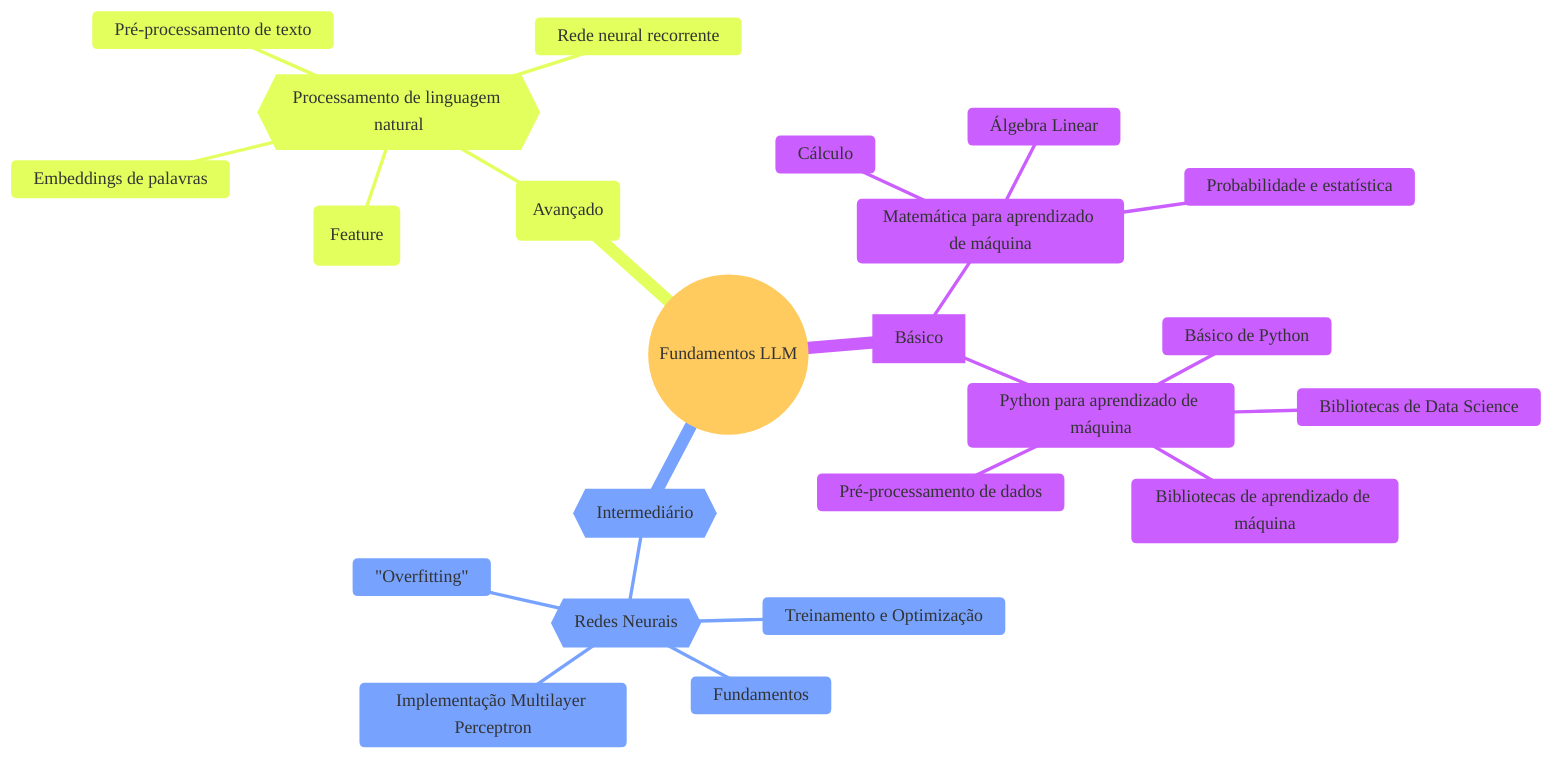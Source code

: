 %%{init: {
    'theme': 'base',
    'fontFamily' : 'verdana',
    'fontSize' : '10'
}}%%

%% https://mermaid.js.org/config/theming.html
%% default, neutral, dark, forest, base

%% @paulorcf - 04.2024 - v1

mindmap
    root((Fundamentos LLM))
        id[Básico]
        ::icon(fa fa-book)
        :::urgent large
            Matemática para aprendizado de máquina
                ::icon(fas fa-wrench)
                Álgebra Linear
                Cálculo
                Probabilidade e estatística
            Python para aprendizado de máquina
                ::icon(fas fa-wrench)
                Básico de Python
                Bibliotecas de Data Science
                Pré-processamento de dados
                Bibliotecas de aprendizado de máquina
        id{{Intermediário}}
        ::icon(fa fa-book)
        :::urgent large
            {{Redes Neurais}}
                ::icon(fas fa-wrench)
                Fundamentos
                Treinamento e Optimização
                "Overfitting"
                Implementação Multilayer Perceptron

        id(Avançado)
        ::icon(fa fa-book)
        :::urgent large
            {{Processamento de linguagem natural}}
                ::icon(fas fa-wrench)
                Pré-processamento de texto
                Técnicas de extração de característica (Feature)
                Embeddings de palavras
                Rede neural recorrente